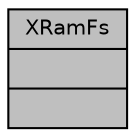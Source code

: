 digraph "XRamFs"
{
  edge [fontname="Helvetica",fontsize="10",labelfontname="Helvetica",labelfontsize="10"];
  node [fontname="Helvetica",fontsize="10",shape=record];
  Node1 [label="{XRamFs\n||}",height=0.2,width=0.4,color="black", fillcolor="grey75", style="filled", fontcolor="black"];
}
